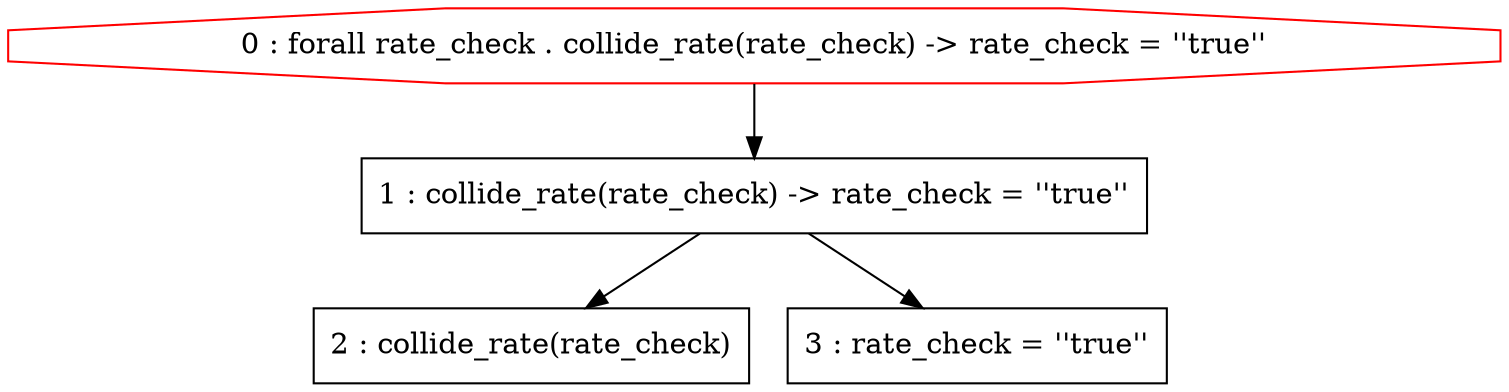 digraph G {
  0 [shape=octagon, color=red, label="0 : forall rate_check . collide_rate(rate_check) -> rate_check = ''true''"]
  1 [shape=box, label="1 : collide_rate(rate_check) -> rate_check = ''true''"]
  2 [shape=box, label="2 : collide_rate(rate_check)"]
  3 [shape=box, label="3 : rate_check = ''true''"]
  1 -> 2
  1 -> 3
  0 -> 1
}
